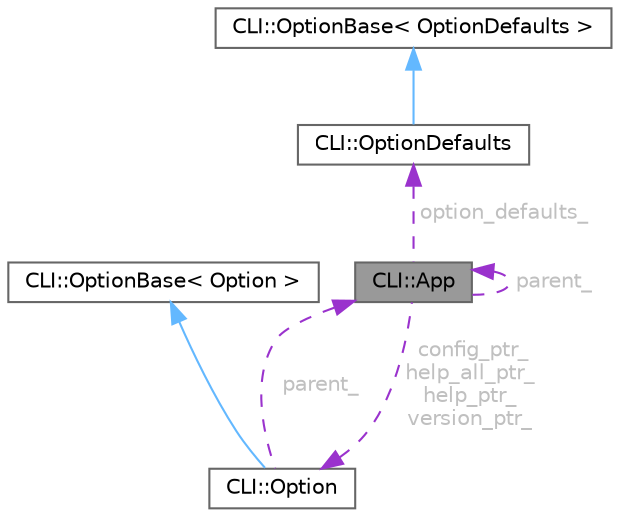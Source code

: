 digraph "CLI::App"
{
 // LATEX_PDF_SIZE
  bgcolor="transparent";
  edge [fontname=Helvetica,fontsize=10,labelfontname=Helvetica,labelfontsize=10];
  node [fontname=Helvetica,fontsize=10,shape=box,height=0.2,width=0.4];
  Node1 [id="Node000001",label="CLI::App",height=0.2,width=0.4,color="gray40", fillcolor="grey60", style="filled", fontcolor="black",tooltip="Creates a command line program, with very few defaults."];
  Node2 -> Node1 [id="edge7_Node000001_Node000002",dir="back",color="darkorchid3",style="dashed",tooltip=" ",label=" option_defaults_",fontcolor="grey" ];
  Node2 [id="Node000002",label="CLI::OptionDefaults",height=0.2,width=0.4,color="gray40", fillcolor="white", style="filled",URL="$class_c_l_i_1_1_option_defaults.html",tooltip=" "];
  Node3 -> Node2 [id="edge8_Node000002_Node000003",dir="back",color="steelblue1",style="solid",tooltip=" "];
  Node3 [id="Node000003",label="CLI::OptionBase\< OptionDefaults \>",height=0.2,width=0.4,color="gray40", fillcolor="white", style="filled",URL="$class_c_l_i_1_1_option_base.html",tooltip=" "];
  Node4 -> Node1 [id="edge9_Node000001_Node000004",dir="back",color="darkorchid3",style="dashed",tooltip=" ",label=" config_ptr_\nhelp_all_ptr_\nhelp_ptr_\nversion_ptr_",fontcolor="grey" ];
  Node4 [id="Node000004",label="CLI::Option",height=0.2,width=0.4,color="gray40", fillcolor="white", style="filled",URL="$class_c_l_i_1_1_option.html",tooltip=" "];
  Node5 -> Node4 [id="edge10_Node000004_Node000005",dir="back",color="steelblue1",style="solid",tooltip=" "];
  Node5 [id="Node000005",label="CLI::OptionBase\< Option \>",height=0.2,width=0.4,color="gray40", fillcolor="white", style="filled",URL="$class_c_l_i_1_1_option_base.html",tooltip=" "];
  Node1 -> Node4 [id="edge11_Node000004_Node000001",dir="back",color="darkorchid3",style="dashed",tooltip=" ",label=" parent_",fontcolor="grey" ];
  Node1 -> Node1 [id="edge12_Node000001_Node000001",dir="back",color="darkorchid3",style="dashed",tooltip=" ",label=" parent_",fontcolor="grey" ];
}
